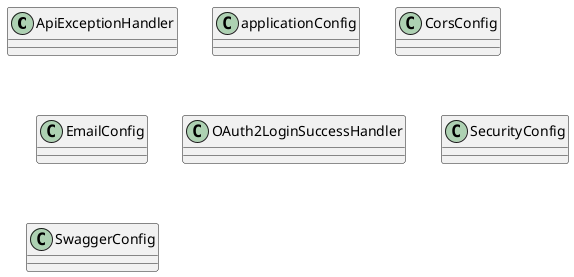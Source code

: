 @startuml Simple Config Class Diagram

class ApiExceptionHandler {
}

class applicationConfig {
}

class CorsConfig {
}

class EmailConfig {
}

class OAuth2LoginSuccessHandler {
}

class SecurityConfig {
}

class SwaggerConfig {
}

@enduml